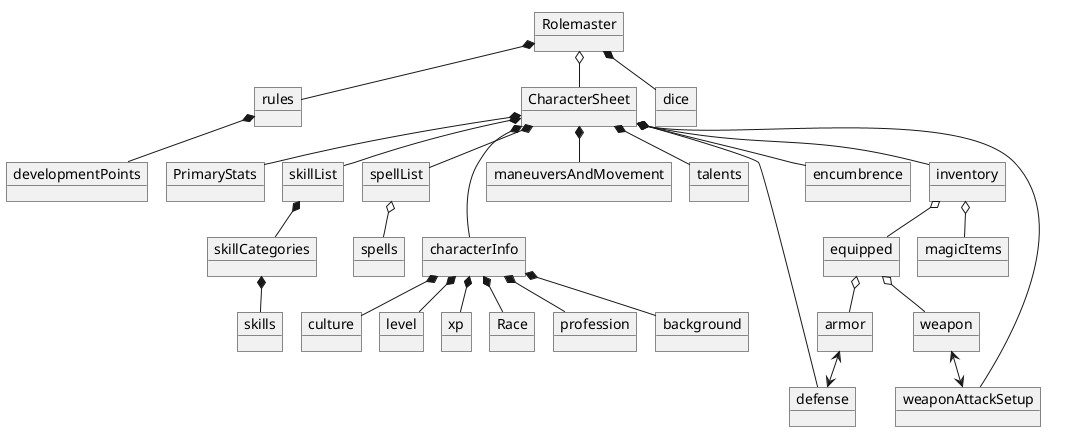 @startuml
'https://plantuml.com/object-diagram
!pragma layout smetana
object Rolemaster
object inventory
object PrimaryStats
object skillList
object spellList
object equipped
object characterInfo
object Race
object profession
object background
object rules
object maneuversAndMovement
object developmentPoints
object talents
object culture
object CharacterSheet
object skillCategories
object dice
object defense
object encumbrence
object weaponAttackSetup
object skills
object spells
object magicItems
object armor
object weapon
object level
object xp

Rolemaster o-- CharacterSheet
Rolemaster *-- rules
Rolemaster *-- dice
CharacterSheet *-- PrimaryStats
CharacterSheet *-- skillList
CharacterSheet *-- spellList
CharacterSheet *--- characterInfo
CharacterSheet *-- inventory
characterInfo *-- Race
characterInfo *-- profession
characterInfo *-- background
characterInfo *-- culture
CharacterSheet *-- talents
CharacterSheet *-- defense
inventory o-- equipped
CharacterSheet *-- maneuversAndMovement
CharacterSheet *-- encumbrence
CharacterSheet *-- weaponAttackSetup
skillList *-- skillCategories
skillCategories *-- skills
spellList o-- spells
inventory o-- magicItems
equipped o-- armor
equipped o-- weapon
weapon <--> weaponAttackSetup
armor <--> defense
characterInfo *-- level
characterInfo *-- xp
rules *-- developmentPoints

@enduml
extends <|-- (is-a)
composition *-- (must-have)
Aggregation o-- (can-have)
Associering <--